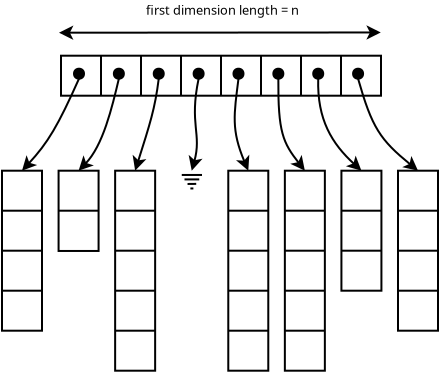 <?xml version="1.0" encoding="UTF-8"?>
<dia:diagram xmlns:dia="http://www.lysator.liu.se/~alla/dia/">
  <dia:layer name="Background" visible="true">
    <dia:group>
      <dia:object type="Standard - Box" version="0" id="O0">
        <dia:attribute name="obj_pos">
          <dia:point val="4.3,2.45"/>
        </dia:attribute>
        <dia:attribute name="obj_bb">
          <dia:rectangle val="4.25,2.4;20.35,4.5"/>
        </dia:attribute>
        <dia:attribute name="elem_corner">
          <dia:point val="4.3,2.45"/>
        </dia:attribute>
        <dia:attribute name="elem_width">
          <dia:real val="16"/>
        </dia:attribute>
        <dia:attribute name="elem_height">
          <dia:real val="2"/>
        </dia:attribute>
        <dia:attribute name="show_background">
          <dia:boolean val="true"/>
        </dia:attribute>
      </dia:object>
      <dia:object type="Standard - Line" version="0" id="O1">
        <dia:attribute name="obj_pos">
          <dia:point val="18.3,2.45"/>
        </dia:attribute>
        <dia:attribute name="obj_bb">
          <dia:rectangle val="18.25,2.4;18.35,4.5"/>
        </dia:attribute>
        <dia:attribute name="conn_endpoints">
          <dia:point val="18.3,2.45"/>
          <dia:point val="18.3,4.45"/>
        </dia:attribute>
        <dia:attribute name="numcp">
          <dia:int val="1"/>
        </dia:attribute>
      </dia:object>
      <dia:object type="Standard - Line" version="0" id="O2">
        <dia:attribute name="obj_pos">
          <dia:point val="6.3,2.45"/>
        </dia:attribute>
        <dia:attribute name="obj_bb">
          <dia:rectangle val="6.25,2.4;6.35,4.5"/>
        </dia:attribute>
        <dia:attribute name="conn_endpoints">
          <dia:point val="6.3,2.45"/>
          <dia:point val="6.3,4.45"/>
        </dia:attribute>
        <dia:attribute name="numcp">
          <dia:int val="1"/>
        </dia:attribute>
      </dia:object>
      <dia:object type="Standard - Line" version="0" id="O3">
        <dia:attribute name="obj_pos">
          <dia:point val="8.3,2.45"/>
        </dia:attribute>
        <dia:attribute name="obj_bb">
          <dia:rectangle val="8.25,2.4;8.35,4.5"/>
        </dia:attribute>
        <dia:attribute name="conn_endpoints">
          <dia:point val="8.3,2.45"/>
          <dia:point val="8.3,4.45"/>
        </dia:attribute>
        <dia:attribute name="numcp">
          <dia:int val="1"/>
        </dia:attribute>
      </dia:object>
      <dia:object type="Standard - Line" version="0" id="O4">
        <dia:attribute name="obj_pos">
          <dia:point val="10.3,2.45"/>
        </dia:attribute>
        <dia:attribute name="obj_bb">
          <dia:rectangle val="10.25,2.4;10.35,4.5"/>
        </dia:attribute>
        <dia:attribute name="conn_endpoints">
          <dia:point val="10.3,2.45"/>
          <dia:point val="10.3,4.45"/>
        </dia:attribute>
        <dia:attribute name="numcp">
          <dia:int val="1"/>
        </dia:attribute>
      </dia:object>
      <dia:object type="Standard - Line" version="0" id="O5">
        <dia:attribute name="obj_pos">
          <dia:point val="12.3,2.45"/>
        </dia:attribute>
        <dia:attribute name="obj_bb">
          <dia:rectangle val="12.25,2.4;12.35,4.5"/>
        </dia:attribute>
        <dia:attribute name="conn_endpoints">
          <dia:point val="12.3,2.45"/>
          <dia:point val="12.3,4.45"/>
        </dia:attribute>
        <dia:attribute name="numcp">
          <dia:int val="1"/>
        </dia:attribute>
      </dia:object>
      <dia:object type="Standard - Line" version="0" id="O6">
        <dia:attribute name="obj_pos">
          <dia:point val="14.3,2.45"/>
        </dia:attribute>
        <dia:attribute name="obj_bb">
          <dia:rectangle val="14.25,2.4;14.35,4.5"/>
        </dia:attribute>
        <dia:attribute name="conn_endpoints">
          <dia:point val="14.3,2.45"/>
          <dia:point val="14.3,4.45"/>
        </dia:attribute>
        <dia:attribute name="numcp">
          <dia:int val="1"/>
        </dia:attribute>
      </dia:object>
      <dia:object type="Standard - Line" version="0" id="O7">
        <dia:attribute name="obj_pos">
          <dia:point val="16.3,2.45"/>
        </dia:attribute>
        <dia:attribute name="obj_bb">
          <dia:rectangle val="16.25,2.4;16.35,4.5"/>
        </dia:attribute>
        <dia:attribute name="conn_endpoints">
          <dia:point val="16.3,2.45"/>
          <dia:point val="16.3,4.45"/>
        </dia:attribute>
        <dia:attribute name="numcp">
          <dia:int val="1"/>
        </dia:attribute>
      </dia:object>
    </dia:group>
    <dia:object type="Standard - Box" version="0" id="O8">
      <dia:attribute name="obj_pos">
        <dia:point val="1.35,8.2"/>
      </dia:attribute>
      <dia:attribute name="obj_bb">
        <dia:rectangle val="1.3,8.15;3.4,16.25"/>
      </dia:attribute>
      <dia:attribute name="elem_corner">
        <dia:point val="1.35,8.2"/>
      </dia:attribute>
      <dia:attribute name="elem_width">
        <dia:real val="2"/>
      </dia:attribute>
      <dia:attribute name="elem_height">
        <dia:real val="8.0"/>
      </dia:attribute>
      <dia:attribute name="show_background">
        <dia:boolean val="true"/>
      </dia:attribute>
    </dia:object>
    <dia:object type="Standard - Line" version="0" id="O9">
      <dia:attribute name="obj_pos">
        <dia:point val="1.35,10.2"/>
      </dia:attribute>
      <dia:attribute name="obj_bb">
        <dia:rectangle val="1.3,10.15;3.4,10.25"/>
      </dia:attribute>
      <dia:attribute name="conn_endpoints">
        <dia:point val="1.35,10.2"/>
        <dia:point val="3.35,10.2"/>
      </dia:attribute>
      <dia:attribute name="numcp">
        <dia:int val="1"/>
      </dia:attribute>
    </dia:object>
    <dia:object type="Standard - Line" version="0" id="O10">
      <dia:attribute name="obj_pos">
        <dia:point val="1.35,12.2"/>
      </dia:attribute>
      <dia:attribute name="obj_bb">
        <dia:rectangle val="1.3,12.15;3.4,12.25"/>
      </dia:attribute>
      <dia:attribute name="conn_endpoints">
        <dia:point val="1.35,12.2"/>
        <dia:point val="3.35,12.2"/>
      </dia:attribute>
      <dia:attribute name="numcp">
        <dia:int val="1"/>
      </dia:attribute>
    </dia:object>
    <dia:object type="Standard - Line" version="0" id="O11">
      <dia:attribute name="obj_pos">
        <dia:point val="1.35,14.2"/>
      </dia:attribute>
      <dia:attribute name="obj_bb">
        <dia:rectangle val="1.3,14.15;3.4,14.25"/>
      </dia:attribute>
      <dia:attribute name="conn_endpoints">
        <dia:point val="1.35,14.2"/>
        <dia:point val="3.35,14.2"/>
      </dia:attribute>
      <dia:attribute name="numcp">
        <dia:int val="1"/>
      </dia:attribute>
    </dia:object>
    <dia:object type="Standard - Box" version="0" id="O12">
      <dia:attribute name="obj_pos">
        <dia:point val="4.179,8.2"/>
      </dia:attribute>
      <dia:attribute name="obj_bb">
        <dia:rectangle val="4.129,8.15;6.229,12.262"/>
      </dia:attribute>
      <dia:attribute name="elem_corner">
        <dia:point val="4.179,8.2"/>
      </dia:attribute>
      <dia:attribute name="elem_width">
        <dia:real val="2"/>
      </dia:attribute>
      <dia:attribute name="elem_height">
        <dia:real val="4.013"/>
      </dia:attribute>
      <dia:attribute name="show_background">
        <dia:boolean val="true"/>
      </dia:attribute>
    </dia:object>
    <dia:object type="Standard - Line" version="0" id="O13">
      <dia:attribute name="obj_pos">
        <dia:point val="4.179,10.2"/>
      </dia:attribute>
      <dia:attribute name="obj_bb">
        <dia:rectangle val="4.129,10.15;6.229,10.25"/>
      </dia:attribute>
      <dia:attribute name="conn_endpoints">
        <dia:point val="4.179,10.2"/>
        <dia:point val="6.179,10.2"/>
      </dia:attribute>
      <dia:attribute name="numcp">
        <dia:int val="1"/>
      </dia:attribute>
    </dia:object>
    <dia:group>
      <dia:object type="Standard - Box" version="0" id="O14">
        <dia:attribute name="obj_pos">
          <dia:point val="7.007,8.2"/>
        </dia:attribute>
        <dia:attribute name="obj_bb">
          <dia:rectangle val="6.957,8.15;9.057,18.25"/>
        </dia:attribute>
        <dia:attribute name="elem_corner">
          <dia:point val="7.007,8.2"/>
        </dia:attribute>
        <dia:attribute name="elem_width">
          <dia:real val="2"/>
        </dia:attribute>
        <dia:attribute name="elem_height">
          <dia:real val="10"/>
        </dia:attribute>
        <dia:attribute name="show_background">
          <dia:boolean val="true"/>
        </dia:attribute>
      </dia:object>
      <dia:object type="Standard - Line" version="0" id="O15">
        <dia:attribute name="obj_pos">
          <dia:point val="7.007,10.2"/>
        </dia:attribute>
        <dia:attribute name="obj_bb">
          <dia:rectangle val="6.957,10.15;9.057,10.25"/>
        </dia:attribute>
        <dia:attribute name="conn_endpoints">
          <dia:point val="7.007,10.2"/>
          <dia:point val="9.007,10.2"/>
        </dia:attribute>
        <dia:attribute name="numcp">
          <dia:int val="1"/>
        </dia:attribute>
      </dia:object>
      <dia:object type="Standard - Line" version="0" id="O16">
        <dia:attribute name="obj_pos">
          <dia:point val="7.007,12.2"/>
        </dia:attribute>
        <dia:attribute name="obj_bb">
          <dia:rectangle val="6.957,12.15;9.057,12.25"/>
        </dia:attribute>
        <dia:attribute name="conn_endpoints">
          <dia:point val="7.007,12.2"/>
          <dia:point val="9.007,12.2"/>
        </dia:attribute>
        <dia:attribute name="numcp">
          <dia:int val="1"/>
        </dia:attribute>
      </dia:object>
      <dia:object type="Standard - Line" version="0" id="O17">
        <dia:attribute name="obj_pos">
          <dia:point val="7.007,14.2"/>
        </dia:attribute>
        <dia:attribute name="obj_bb">
          <dia:rectangle val="6.957,14.15;9.057,14.25"/>
        </dia:attribute>
        <dia:attribute name="conn_endpoints">
          <dia:point val="7.007,14.2"/>
          <dia:point val="9.007,14.2"/>
        </dia:attribute>
        <dia:attribute name="numcp">
          <dia:int val="1"/>
        </dia:attribute>
      </dia:object>
      <dia:object type="Standard - Line" version="0" id="O18">
        <dia:attribute name="obj_pos">
          <dia:point val="7.007,16.2"/>
        </dia:attribute>
        <dia:attribute name="obj_bb">
          <dia:rectangle val="6.957,16.15;9.057,16.25"/>
        </dia:attribute>
        <dia:attribute name="conn_endpoints">
          <dia:point val="7.007,16.2"/>
          <dia:point val="9.007,16.2"/>
        </dia:attribute>
        <dia:attribute name="numcp">
          <dia:int val="1"/>
        </dia:attribute>
      </dia:object>
    </dia:group>
    <dia:group>
      <dia:object type="Standard - Box" version="0" id="O19">
        <dia:attribute name="obj_pos">
          <dia:point val="12.664,8.2"/>
        </dia:attribute>
        <dia:attribute name="obj_bb">
          <dia:rectangle val="12.614,8.15;14.714,18.25"/>
        </dia:attribute>
        <dia:attribute name="elem_corner">
          <dia:point val="12.664,8.2"/>
        </dia:attribute>
        <dia:attribute name="elem_width">
          <dia:real val="2"/>
        </dia:attribute>
        <dia:attribute name="elem_height">
          <dia:real val="10"/>
        </dia:attribute>
        <dia:attribute name="show_background">
          <dia:boolean val="true"/>
        </dia:attribute>
      </dia:object>
      <dia:object type="Standard - Line" version="0" id="O20">
        <dia:attribute name="obj_pos">
          <dia:point val="12.664,10.2"/>
        </dia:attribute>
        <dia:attribute name="obj_bb">
          <dia:rectangle val="12.614,10.15;14.714,10.25"/>
        </dia:attribute>
        <dia:attribute name="conn_endpoints">
          <dia:point val="12.664,10.2"/>
          <dia:point val="14.664,10.2"/>
        </dia:attribute>
        <dia:attribute name="numcp">
          <dia:int val="1"/>
        </dia:attribute>
      </dia:object>
      <dia:object type="Standard - Line" version="0" id="O21">
        <dia:attribute name="obj_pos">
          <dia:point val="12.664,12.2"/>
        </dia:attribute>
        <dia:attribute name="obj_bb">
          <dia:rectangle val="12.614,12.15;14.714,12.25"/>
        </dia:attribute>
        <dia:attribute name="conn_endpoints">
          <dia:point val="12.664,12.2"/>
          <dia:point val="14.664,12.2"/>
        </dia:attribute>
        <dia:attribute name="numcp">
          <dia:int val="1"/>
        </dia:attribute>
      </dia:object>
      <dia:object type="Standard - Line" version="0" id="O22">
        <dia:attribute name="obj_pos">
          <dia:point val="12.664,14.2"/>
        </dia:attribute>
        <dia:attribute name="obj_bb">
          <dia:rectangle val="12.614,14.15;14.714,14.25"/>
        </dia:attribute>
        <dia:attribute name="conn_endpoints">
          <dia:point val="12.664,14.2"/>
          <dia:point val="14.664,14.2"/>
        </dia:attribute>
        <dia:attribute name="numcp">
          <dia:int val="1"/>
        </dia:attribute>
      </dia:object>
      <dia:object type="Standard - Line" version="0" id="O23">
        <dia:attribute name="obj_pos">
          <dia:point val="12.664,16.2"/>
        </dia:attribute>
        <dia:attribute name="obj_bb">
          <dia:rectangle val="12.614,16.15;14.714,16.25"/>
        </dia:attribute>
        <dia:attribute name="conn_endpoints">
          <dia:point val="12.664,16.2"/>
          <dia:point val="14.664,16.2"/>
        </dia:attribute>
        <dia:attribute name="numcp">
          <dia:int val="1"/>
        </dia:attribute>
      </dia:object>
    </dia:group>
    <dia:group>
      <dia:object type="Standard - Box" version="0" id="O24">
        <dia:attribute name="obj_pos">
          <dia:point val="15.493,8.2"/>
        </dia:attribute>
        <dia:attribute name="obj_bb">
          <dia:rectangle val="15.443,8.15;17.543,18.25"/>
        </dia:attribute>
        <dia:attribute name="elem_corner">
          <dia:point val="15.493,8.2"/>
        </dia:attribute>
        <dia:attribute name="elem_width">
          <dia:real val="2"/>
        </dia:attribute>
        <dia:attribute name="elem_height">
          <dia:real val="10"/>
        </dia:attribute>
        <dia:attribute name="show_background">
          <dia:boolean val="true"/>
        </dia:attribute>
      </dia:object>
      <dia:object type="Standard - Line" version="0" id="O25">
        <dia:attribute name="obj_pos">
          <dia:point val="15.493,10.2"/>
        </dia:attribute>
        <dia:attribute name="obj_bb">
          <dia:rectangle val="15.443,10.15;17.543,10.25"/>
        </dia:attribute>
        <dia:attribute name="conn_endpoints">
          <dia:point val="15.493,10.2"/>
          <dia:point val="17.493,10.2"/>
        </dia:attribute>
        <dia:attribute name="numcp">
          <dia:int val="1"/>
        </dia:attribute>
      </dia:object>
      <dia:object type="Standard - Line" version="0" id="O26">
        <dia:attribute name="obj_pos">
          <dia:point val="15.493,12.2"/>
        </dia:attribute>
        <dia:attribute name="obj_bb">
          <dia:rectangle val="15.443,12.15;17.543,12.25"/>
        </dia:attribute>
        <dia:attribute name="conn_endpoints">
          <dia:point val="15.493,12.2"/>
          <dia:point val="17.493,12.2"/>
        </dia:attribute>
        <dia:attribute name="numcp">
          <dia:int val="1"/>
        </dia:attribute>
      </dia:object>
      <dia:object type="Standard - Line" version="0" id="O27">
        <dia:attribute name="obj_pos">
          <dia:point val="15.493,14.2"/>
        </dia:attribute>
        <dia:attribute name="obj_bb">
          <dia:rectangle val="15.443,14.15;17.543,14.25"/>
        </dia:attribute>
        <dia:attribute name="conn_endpoints">
          <dia:point val="15.493,14.2"/>
          <dia:point val="17.493,14.2"/>
        </dia:attribute>
        <dia:attribute name="numcp">
          <dia:int val="1"/>
        </dia:attribute>
      </dia:object>
      <dia:object type="Standard - Line" version="0" id="O28">
        <dia:attribute name="obj_pos">
          <dia:point val="15.493,16.2"/>
        </dia:attribute>
        <dia:attribute name="obj_bb">
          <dia:rectangle val="15.443,16.15;17.543,16.25"/>
        </dia:attribute>
        <dia:attribute name="conn_endpoints">
          <dia:point val="15.493,16.2"/>
          <dia:point val="17.493,16.2"/>
        </dia:attribute>
        <dia:attribute name="numcp">
          <dia:int val="1"/>
        </dia:attribute>
      </dia:object>
    </dia:group>
    <dia:object type="Standard - Box" version="0" id="O29">
      <dia:attribute name="obj_pos">
        <dia:point val="18.321,8.2"/>
      </dia:attribute>
      <dia:attribute name="obj_bb">
        <dia:rectangle val="18.271,8.15;20.371,14.25"/>
      </dia:attribute>
      <dia:attribute name="elem_corner">
        <dia:point val="18.321,8.2"/>
      </dia:attribute>
      <dia:attribute name="elem_width">
        <dia:real val="2"/>
      </dia:attribute>
      <dia:attribute name="elem_height">
        <dia:real val="6.0"/>
      </dia:attribute>
      <dia:attribute name="show_background">
        <dia:boolean val="true"/>
      </dia:attribute>
    </dia:object>
    <dia:object type="Standard - Line" version="0" id="O30">
      <dia:attribute name="obj_pos">
        <dia:point val="18.321,10.2"/>
      </dia:attribute>
      <dia:attribute name="obj_bb">
        <dia:rectangle val="18.271,10.15;20.371,10.25"/>
      </dia:attribute>
      <dia:attribute name="conn_endpoints">
        <dia:point val="18.321,10.2"/>
        <dia:point val="20.321,10.2"/>
      </dia:attribute>
      <dia:attribute name="numcp">
        <dia:int val="1"/>
      </dia:attribute>
    </dia:object>
    <dia:object type="Standard - Line" version="0" id="O31">
      <dia:attribute name="obj_pos">
        <dia:point val="18.321,12.2"/>
      </dia:attribute>
      <dia:attribute name="obj_bb">
        <dia:rectangle val="18.271,12.15;20.371,12.25"/>
      </dia:attribute>
      <dia:attribute name="conn_endpoints">
        <dia:point val="18.321,12.2"/>
        <dia:point val="20.321,12.2"/>
      </dia:attribute>
      <dia:attribute name="numcp">
        <dia:int val="1"/>
      </dia:attribute>
    </dia:object>
    <dia:object type="Standard - Box" version="0" id="O32">
      <dia:attribute name="obj_pos">
        <dia:point val="21.15,8.2"/>
      </dia:attribute>
      <dia:attribute name="obj_bb">
        <dia:rectangle val="21.1,8.15;23.2,16.25"/>
      </dia:attribute>
      <dia:attribute name="elem_corner">
        <dia:point val="21.15,8.2"/>
      </dia:attribute>
      <dia:attribute name="elem_width">
        <dia:real val="2"/>
      </dia:attribute>
      <dia:attribute name="elem_height">
        <dia:real val="8.0"/>
      </dia:attribute>
      <dia:attribute name="show_background">
        <dia:boolean val="true"/>
      </dia:attribute>
    </dia:object>
    <dia:object type="Standard - Line" version="0" id="O33">
      <dia:attribute name="obj_pos">
        <dia:point val="21.15,10.2"/>
      </dia:attribute>
      <dia:attribute name="obj_bb">
        <dia:rectangle val="21.1,10.15;23.2,10.25"/>
      </dia:attribute>
      <dia:attribute name="conn_endpoints">
        <dia:point val="21.15,10.2"/>
        <dia:point val="23.15,10.2"/>
      </dia:attribute>
      <dia:attribute name="numcp">
        <dia:int val="1"/>
      </dia:attribute>
    </dia:object>
    <dia:object type="Standard - Line" version="0" id="O34">
      <dia:attribute name="obj_pos">
        <dia:point val="21.15,12.2"/>
      </dia:attribute>
      <dia:attribute name="obj_bb">
        <dia:rectangle val="21.1,12.15;23.2,12.25"/>
      </dia:attribute>
      <dia:attribute name="conn_endpoints">
        <dia:point val="21.15,12.2"/>
        <dia:point val="23.15,12.2"/>
      </dia:attribute>
      <dia:attribute name="numcp">
        <dia:int val="1"/>
      </dia:attribute>
    </dia:object>
    <dia:object type="Standard - Line" version="0" id="O35">
      <dia:attribute name="obj_pos">
        <dia:point val="21.15,14.2"/>
      </dia:attribute>
      <dia:attribute name="obj_bb">
        <dia:rectangle val="21.1,14.15;23.2,14.25"/>
      </dia:attribute>
      <dia:attribute name="conn_endpoints">
        <dia:point val="21.15,14.2"/>
        <dia:point val="23.15,14.2"/>
      </dia:attribute>
      <dia:attribute name="numcp">
        <dia:int val="1"/>
      </dia:attribute>
    </dia:object>
    <dia:object type="Geometric - Perfect Circle" version="0" id="O36">
      <dia:attribute name="obj_pos">
        <dia:point val="4.95,3.1"/>
      </dia:attribute>
      <dia:attribute name="obj_bb">
        <dia:rectangle val="4.9,3.05;5.5,3.65"/>
      </dia:attribute>
      <dia:attribute name="elem_corner">
        <dia:point val="4.95,3.1"/>
      </dia:attribute>
      <dia:attribute name="elem_width">
        <dia:real val="0.5"/>
      </dia:attribute>
      <dia:attribute name="elem_height">
        <dia:real val="0.5"/>
      </dia:attribute>
      <dia:attribute name="line_width">
        <dia:real val="0.1"/>
      </dia:attribute>
      <dia:attribute name="line_colour">
        <dia:color val="#000000"/>
      </dia:attribute>
      <dia:attribute name="fill_colour">
        <dia:color val="#000000"/>
      </dia:attribute>
      <dia:attribute name="show_background">
        <dia:boolean val="true"/>
      </dia:attribute>
      <dia:attribute name="line_style">
        <dia:enum val="0"/>
        <dia:real val="1"/>
      </dia:attribute>
      <dia:attribute name="flip_horizontal">
        <dia:boolean val="false"/>
      </dia:attribute>
      <dia:attribute name="flip_vertical">
        <dia:boolean val="false"/>
      </dia:attribute>
    </dia:object>
    <dia:object type="Geometric - Perfect Circle" version="0" id="O37">
      <dia:attribute name="obj_pos">
        <dia:point val="6.943,3.1"/>
      </dia:attribute>
      <dia:attribute name="obj_bb">
        <dia:rectangle val="6.893,3.05;7.493,3.65"/>
      </dia:attribute>
      <dia:attribute name="elem_corner">
        <dia:point val="6.943,3.1"/>
      </dia:attribute>
      <dia:attribute name="elem_width">
        <dia:real val="0.5"/>
      </dia:attribute>
      <dia:attribute name="elem_height">
        <dia:real val="0.5"/>
      </dia:attribute>
      <dia:attribute name="line_width">
        <dia:real val="0.1"/>
      </dia:attribute>
      <dia:attribute name="line_colour">
        <dia:color val="#000000"/>
      </dia:attribute>
      <dia:attribute name="fill_colour">
        <dia:color val="#000000"/>
      </dia:attribute>
      <dia:attribute name="show_background">
        <dia:boolean val="true"/>
      </dia:attribute>
      <dia:attribute name="line_style">
        <dia:enum val="0"/>
        <dia:real val="1"/>
      </dia:attribute>
      <dia:attribute name="flip_horizontal">
        <dia:boolean val="false"/>
      </dia:attribute>
      <dia:attribute name="flip_vertical">
        <dia:boolean val="false"/>
      </dia:attribute>
    </dia:object>
    <dia:object type="Geometric - Perfect Circle" version="0" id="O38">
      <dia:attribute name="obj_pos">
        <dia:point val="18.904,3.1"/>
      </dia:attribute>
      <dia:attribute name="obj_bb">
        <dia:rectangle val="18.854,3.05;19.454,3.65"/>
      </dia:attribute>
      <dia:attribute name="elem_corner">
        <dia:point val="18.904,3.1"/>
      </dia:attribute>
      <dia:attribute name="elem_width">
        <dia:real val="0.5"/>
      </dia:attribute>
      <dia:attribute name="elem_height">
        <dia:real val="0.5"/>
      </dia:attribute>
      <dia:attribute name="line_width">
        <dia:real val="0.1"/>
      </dia:attribute>
      <dia:attribute name="line_colour">
        <dia:color val="#000000"/>
      </dia:attribute>
      <dia:attribute name="fill_colour">
        <dia:color val="#000000"/>
      </dia:attribute>
      <dia:attribute name="show_background">
        <dia:boolean val="true"/>
      </dia:attribute>
      <dia:attribute name="line_style">
        <dia:enum val="0"/>
        <dia:real val="1"/>
      </dia:attribute>
      <dia:attribute name="flip_horizontal">
        <dia:boolean val="false"/>
      </dia:attribute>
      <dia:attribute name="flip_vertical">
        <dia:boolean val="false"/>
      </dia:attribute>
    </dia:object>
    <dia:object type="Geometric - Perfect Circle" version="0" id="O39">
      <dia:attribute name="obj_pos">
        <dia:point val="8.937,3.1"/>
      </dia:attribute>
      <dia:attribute name="obj_bb">
        <dia:rectangle val="8.887,3.05;9.487,3.65"/>
      </dia:attribute>
      <dia:attribute name="elem_corner">
        <dia:point val="8.937,3.1"/>
      </dia:attribute>
      <dia:attribute name="elem_width">
        <dia:real val="0.5"/>
      </dia:attribute>
      <dia:attribute name="elem_height">
        <dia:real val="0.5"/>
      </dia:attribute>
      <dia:attribute name="line_width">
        <dia:real val="0.1"/>
      </dia:attribute>
      <dia:attribute name="line_colour">
        <dia:color val="#000000"/>
      </dia:attribute>
      <dia:attribute name="fill_colour">
        <dia:color val="#000000"/>
      </dia:attribute>
      <dia:attribute name="show_background">
        <dia:boolean val="true"/>
      </dia:attribute>
      <dia:attribute name="line_style">
        <dia:enum val="0"/>
        <dia:real val="1"/>
      </dia:attribute>
      <dia:attribute name="flip_horizontal">
        <dia:boolean val="false"/>
      </dia:attribute>
      <dia:attribute name="flip_vertical">
        <dia:boolean val="false"/>
      </dia:attribute>
    </dia:object>
    <dia:object type="Geometric - Perfect Circle" version="0" id="O40">
      <dia:attribute name="obj_pos">
        <dia:point val="10.931,3.1"/>
      </dia:attribute>
      <dia:attribute name="obj_bb">
        <dia:rectangle val="10.88,3.05;11.48,3.65"/>
      </dia:attribute>
      <dia:attribute name="elem_corner">
        <dia:point val="10.931,3.1"/>
      </dia:attribute>
      <dia:attribute name="elem_width">
        <dia:real val="0.5"/>
      </dia:attribute>
      <dia:attribute name="elem_height">
        <dia:real val="0.5"/>
      </dia:attribute>
      <dia:attribute name="line_width">
        <dia:real val="0.1"/>
      </dia:attribute>
      <dia:attribute name="line_colour">
        <dia:color val="#000000"/>
      </dia:attribute>
      <dia:attribute name="fill_colour">
        <dia:color val="#000000"/>
      </dia:attribute>
      <dia:attribute name="show_background">
        <dia:boolean val="true"/>
      </dia:attribute>
      <dia:attribute name="line_style">
        <dia:enum val="0"/>
        <dia:real val="1"/>
      </dia:attribute>
      <dia:attribute name="flip_horizontal">
        <dia:boolean val="false"/>
      </dia:attribute>
      <dia:attribute name="flip_vertical">
        <dia:boolean val="false"/>
      </dia:attribute>
    </dia:object>
    <dia:object type="Geometric - Perfect Circle" version="0" id="O41">
      <dia:attribute name="obj_pos">
        <dia:point val="12.924,3.1"/>
      </dia:attribute>
      <dia:attribute name="obj_bb">
        <dia:rectangle val="12.874,3.05;13.474,3.65"/>
      </dia:attribute>
      <dia:attribute name="elem_corner">
        <dia:point val="12.924,3.1"/>
      </dia:attribute>
      <dia:attribute name="elem_width">
        <dia:real val="0.5"/>
      </dia:attribute>
      <dia:attribute name="elem_height">
        <dia:real val="0.5"/>
      </dia:attribute>
      <dia:attribute name="line_width">
        <dia:real val="0.1"/>
      </dia:attribute>
      <dia:attribute name="line_colour">
        <dia:color val="#000000"/>
      </dia:attribute>
      <dia:attribute name="fill_colour">
        <dia:color val="#000000"/>
      </dia:attribute>
      <dia:attribute name="show_background">
        <dia:boolean val="true"/>
      </dia:attribute>
      <dia:attribute name="line_style">
        <dia:enum val="0"/>
        <dia:real val="1"/>
      </dia:attribute>
      <dia:attribute name="flip_horizontal">
        <dia:boolean val="false"/>
      </dia:attribute>
      <dia:attribute name="flip_vertical">
        <dia:boolean val="false"/>
      </dia:attribute>
    </dia:object>
    <dia:object type="Geometric - Perfect Circle" version="0" id="O42">
      <dia:attribute name="obj_pos">
        <dia:point val="14.917,3.1"/>
      </dia:attribute>
      <dia:attribute name="obj_bb">
        <dia:rectangle val="14.867,3.05;15.467,3.65"/>
      </dia:attribute>
      <dia:attribute name="elem_corner">
        <dia:point val="14.917,3.1"/>
      </dia:attribute>
      <dia:attribute name="elem_width">
        <dia:real val="0.5"/>
      </dia:attribute>
      <dia:attribute name="elem_height">
        <dia:real val="0.5"/>
      </dia:attribute>
      <dia:attribute name="line_width">
        <dia:real val="0.1"/>
      </dia:attribute>
      <dia:attribute name="line_colour">
        <dia:color val="#000000"/>
      </dia:attribute>
      <dia:attribute name="fill_colour">
        <dia:color val="#000000"/>
      </dia:attribute>
      <dia:attribute name="show_background">
        <dia:boolean val="true"/>
      </dia:attribute>
      <dia:attribute name="line_style">
        <dia:enum val="0"/>
        <dia:real val="1"/>
      </dia:attribute>
      <dia:attribute name="flip_horizontal">
        <dia:boolean val="false"/>
      </dia:attribute>
      <dia:attribute name="flip_vertical">
        <dia:boolean val="false"/>
      </dia:attribute>
    </dia:object>
    <dia:object type="Geometric - Perfect Circle" version="0" id="O43">
      <dia:attribute name="obj_pos">
        <dia:point val="16.911,3.1"/>
      </dia:attribute>
      <dia:attribute name="obj_bb">
        <dia:rectangle val="16.861,3.05;17.461,3.65"/>
      </dia:attribute>
      <dia:attribute name="elem_corner">
        <dia:point val="16.911,3.1"/>
      </dia:attribute>
      <dia:attribute name="elem_width">
        <dia:real val="0.5"/>
      </dia:attribute>
      <dia:attribute name="elem_height">
        <dia:real val="0.5"/>
      </dia:attribute>
      <dia:attribute name="line_width">
        <dia:real val="0.1"/>
      </dia:attribute>
      <dia:attribute name="line_colour">
        <dia:color val="#000000"/>
      </dia:attribute>
      <dia:attribute name="fill_colour">
        <dia:color val="#000000"/>
      </dia:attribute>
      <dia:attribute name="show_background">
        <dia:boolean val="true"/>
      </dia:attribute>
      <dia:attribute name="line_style">
        <dia:enum val="0"/>
        <dia:real val="1"/>
      </dia:attribute>
      <dia:attribute name="flip_horizontal">
        <dia:boolean val="false"/>
      </dia:attribute>
      <dia:attribute name="flip_vertical">
        <dia:boolean val="false"/>
      </dia:attribute>
    </dia:object>
    <dia:object type="Standard - BezierLine" version="0" id="O44">
      <dia:attribute name="obj_pos">
        <dia:point val="5.2,3.6"/>
      </dia:attribute>
      <dia:attribute name="obj_bb">
        <dia:rectangle val="1.95,3.534;5.266,8.577"/>
      </dia:attribute>
      <dia:attribute name="bez_points">
        <dia:point val="5.2,3.6"/>
        <dia:point val="4.15,5.95"/>
        <dia:point val="3.65,6.8"/>
        <dia:point val="2.35,8.2"/>
      </dia:attribute>
      <dia:attribute name="corner_types">
        <dia:enum val="0"/>
        <dia:enum val="0"/>
      </dia:attribute>
      <dia:attribute name="end_arrow">
        <dia:enum val="22"/>
      </dia:attribute>
      <dia:attribute name="end_arrow_length">
        <dia:real val="0.5"/>
      </dia:attribute>
      <dia:attribute name="end_arrow_width">
        <dia:real val="0.5"/>
      </dia:attribute>
      <dia:connections>
        <dia:connection handle="0" to="O36" connection="0"/>
        <dia:connection handle="3" to="O8" connection="1"/>
      </dia:connections>
    </dia:object>
    <dia:object type="Standard - BezierLine" version="0" id="O45">
      <dia:attribute name="obj_pos">
        <dia:point val="7.193,3.6"/>
      </dia:attribute>
      <dia:attribute name="obj_bb">
        <dia:rectangle val="4.786,3.54;7.254,8.585"/>
      </dia:attribute>
      <dia:attribute name="bez_points">
        <dia:point val="7.193,3.6"/>
        <dia:point val="6.85,5.05"/>
        <dia:point val="6.4,6.95"/>
        <dia:point val="5.179,8.2"/>
      </dia:attribute>
      <dia:attribute name="corner_types">
        <dia:enum val="0"/>
        <dia:enum val="0"/>
      </dia:attribute>
      <dia:attribute name="end_arrow">
        <dia:enum val="22"/>
      </dia:attribute>
      <dia:attribute name="end_arrow_length">
        <dia:real val="0.5"/>
      </dia:attribute>
      <dia:attribute name="end_arrow_width">
        <dia:real val="0.5"/>
      </dia:attribute>
      <dia:connections>
        <dia:connection handle="0" to="O37" connection="0"/>
        <dia:connection handle="3" to="O12" connection="1"/>
      </dia:connections>
    </dia:object>
    <dia:object type="Standard - BezierLine" version="0" id="O46">
      <dia:attribute name="obj_pos">
        <dia:point val="9.187,3.6"/>
      </dia:attribute>
      <dia:attribute name="obj_bb">
        <dia:rectangle val="7.515,3.544;9.243,8.398"/>
      </dia:attribute>
      <dia:attribute name="bez_points">
        <dia:point val="9.187,3.6"/>
        <dia:point val="9,5.1"/>
        <dia:point val="8.75,5.85"/>
        <dia:point val="8.007,8.2"/>
      </dia:attribute>
      <dia:attribute name="corner_types">
        <dia:enum val="0"/>
        <dia:enum val="0"/>
      </dia:attribute>
      <dia:attribute name="end_arrow">
        <dia:enum val="22"/>
      </dia:attribute>
      <dia:attribute name="end_arrow_length">
        <dia:real val="0.5"/>
      </dia:attribute>
      <dia:attribute name="end_arrow_width">
        <dia:real val="0.5"/>
      </dia:attribute>
      <dia:connections>
        <dia:connection handle="0" to="O39" connection="0"/>
        <dia:connection handle="3" to="O14" connection="1"/>
      </dia:connections>
    </dia:object>
    <dia:object type="Standard - BezierLine" version="0" id="O47">
      <dia:attribute name="obj_pos">
        <dia:point val="11.181,3.6"/>
      </dia:attribute>
      <dia:attribute name="obj_bb">
        <dia:rectangle val="10.341,3.541;11.331,8.382"/>
      </dia:attribute>
      <dia:attribute name="bez_points">
        <dia:point val="11.181,3.6"/>
        <dia:point val="10.7,5.9"/>
        <dia:point val="11.35,6.35"/>
        <dia:point val="10.836,8.2"/>
      </dia:attribute>
      <dia:attribute name="corner_types">
        <dia:enum val="0"/>
        <dia:enum val="0"/>
      </dia:attribute>
      <dia:attribute name="end_arrow">
        <dia:enum val="22"/>
      </dia:attribute>
      <dia:attribute name="end_arrow_length">
        <dia:real val="0.5"/>
      </dia:attribute>
      <dia:attribute name="end_arrow_width">
        <dia:real val="0.5"/>
      </dia:attribute>
      <dia:connections>
        <dia:connection handle="0" to="O40" connection="0"/>
      </dia:connections>
    </dia:object>
    <dia:object type="Standard - BezierLine" version="0" id="O48">
      <dia:attribute name="obj_pos">
        <dia:point val="13.174,3.6"/>
      </dia:attribute>
      <dia:attribute name="obj_bb">
        <dia:rectangle val="12.951,3.544;14.145,8.44"/>
      </dia:attribute>
      <dia:attribute name="bez_points">
        <dia:point val="13.174,3.6"/>
        <dia:point val="12.95,5.4"/>
        <dia:point val="12.8,6.15"/>
        <dia:point val="13.664,8.2"/>
      </dia:attribute>
      <dia:attribute name="corner_types">
        <dia:enum val="0"/>
        <dia:enum val="0"/>
      </dia:attribute>
      <dia:attribute name="end_arrow">
        <dia:enum val="22"/>
      </dia:attribute>
      <dia:attribute name="end_arrow_length">
        <dia:real val="0.5"/>
      </dia:attribute>
      <dia:attribute name="end_arrow_width">
        <dia:real val="0.5"/>
      </dia:attribute>
      <dia:connections>
        <dia:connection handle="0" to="O41" connection="0"/>
        <dia:connection handle="3" to="O19" connection="1"/>
      </dia:connections>
    </dia:object>
    <dia:object type="Standard - BezierLine" version="0" id="O49">
      <dia:attribute name="obj_pos">
        <dia:point val="15.167,3.6"/>
      </dia:attribute>
      <dia:attribute name="obj_bb">
        <dia:rectangle val="15.117,3.55;16.918,8.547"/>
      </dia:attribute>
      <dia:attribute name="bez_points">
        <dia:point val="15.167,3.6"/>
        <dia:point val="15.15,6.3"/>
        <dia:point val="15.4,6.8"/>
        <dia:point val="16.493,8.2"/>
      </dia:attribute>
      <dia:attribute name="corner_types">
        <dia:enum val="0"/>
        <dia:enum val="0"/>
      </dia:attribute>
      <dia:attribute name="end_arrow">
        <dia:enum val="22"/>
      </dia:attribute>
      <dia:attribute name="end_arrow_length">
        <dia:real val="0.5"/>
      </dia:attribute>
      <dia:attribute name="end_arrow_width">
        <dia:real val="0.5"/>
      </dia:attribute>
      <dia:connections>
        <dia:connection handle="0" to="O42" connection="0"/>
        <dia:connection handle="3" to="O24" connection="1"/>
      </dia:connections>
    </dia:object>
    <dia:object type="Standard - BezierLine" version="0" id="O50">
      <dia:attribute name="obj_pos">
        <dia:point val="17.161,3.6"/>
      </dia:attribute>
      <dia:attribute name="obj_bb">
        <dia:rectangle val="17.108,3.549;19.696,8.602"/>
      </dia:attribute>
      <dia:attribute name="bez_points">
        <dia:point val="17.161,3.6"/>
        <dia:point val="17.1,5.65"/>
        <dia:point val="17.85,6.85"/>
        <dia:point val="19.321,8.2"/>
      </dia:attribute>
      <dia:attribute name="corner_types">
        <dia:enum val="0"/>
        <dia:enum val="0"/>
      </dia:attribute>
      <dia:attribute name="end_arrow">
        <dia:enum val="22"/>
      </dia:attribute>
      <dia:attribute name="end_arrow_length">
        <dia:real val="0.5"/>
      </dia:attribute>
      <dia:attribute name="end_arrow_width">
        <dia:real val="0.5"/>
      </dia:attribute>
      <dia:connections>
        <dia:connection handle="0" to="O43" connection="0"/>
        <dia:connection handle="3" to="O29" connection="1"/>
      </dia:connections>
    </dia:object>
    <dia:object type="Standard - BezierLine" version="0" id="O51">
      <dia:attribute name="obj_pos">
        <dia:point val="19.154,3.6"/>
      </dia:attribute>
      <dia:attribute name="obj_bb">
        <dia:rectangle val="19.093,3.538;22.505,8.619"/>
      </dia:attribute>
      <dia:attribute name="bez_points">
        <dia:point val="19.154,3.6"/>
        <dia:point val="19.85,6.05"/>
        <dia:point val="20.25,6.65"/>
        <dia:point val="22.15,8.2"/>
      </dia:attribute>
      <dia:attribute name="corner_types">
        <dia:enum val="0"/>
        <dia:enum val="0"/>
      </dia:attribute>
      <dia:attribute name="end_arrow">
        <dia:enum val="22"/>
      </dia:attribute>
      <dia:attribute name="end_arrow_length">
        <dia:real val="0.5"/>
      </dia:attribute>
      <dia:attribute name="end_arrow_width">
        <dia:real val="0.5"/>
      </dia:attribute>
      <dia:connections>
        <dia:connection handle="0" to="O38" connection="0"/>
        <dia:connection handle="3" to="O32" connection="1"/>
      </dia:connections>
    </dia:object>
    <dia:object type="Standard - Line" version="0" id="O52">
      <dia:attribute name="obj_pos">
        <dia:point val="4.2,1.3"/>
      </dia:attribute>
      <dia:attribute name="obj_bb">
        <dia:rectangle val="4.15,0.787;20.338,1.8"/>
      </dia:attribute>
      <dia:attribute name="conn_endpoints">
        <dia:point val="4.2,1.3"/>
        <dia:point val="20.288,1.288"/>
      </dia:attribute>
      <dia:attribute name="numcp">
        <dia:int val="1"/>
      </dia:attribute>
      <dia:attribute name="start_arrow">
        <dia:enum val="22"/>
      </dia:attribute>
      <dia:attribute name="start_arrow_length">
        <dia:real val="0.5"/>
      </dia:attribute>
      <dia:attribute name="start_arrow_width">
        <dia:real val="0.5"/>
      </dia:attribute>
      <dia:attribute name="end_arrow">
        <dia:enum val="22"/>
      </dia:attribute>
      <dia:attribute name="end_arrow_length">
        <dia:real val="0.5"/>
      </dia:attribute>
      <dia:attribute name="end_arrow_width">
        <dia:real val="0.5"/>
      </dia:attribute>
    </dia:object>
    <dia:object type="Standard - Text" version="0" id="O53">
      <dia:attribute name="obj_pos">
        <dia:point val="8.55,0.4"/>
      </dia:attribute>
      <dia:attribute name="obj_bb">
        <dia:rectangle val="8.55,-0.2;16.65,0.75"/>
      </dia:attribute>
      <dia:attribute name="text">
        <dia:composite type="text">
          <dia:attribute name="string">
            <dia:string>#first dimension length = n#</dia:string>
          </dia:attribute>
          <dia:attribute name="font">
            <dia:font family="sans" style="0" name="Helvetica"/>
          </dia:attribute>
          <dia:attribute name="height">
            <dia:real val="0.8"/>
          </dia:attribute>
          <dia:attribute name="pos">
            <dia:point val="8.55,0.4"/>
          </dia:attribute>
          <dia:attribute name="color">
            <dia:color val="#000000"/>
          </dia:attribute>
          <dia:attribute name="alignment">
            <dia:enum val="0"/>
          </dia:attribute>
        </dia:composite>
      </dia:attribute>
    </dia:object>
    <dia:group>
      <dia:object type="Standard - Line" version="0" id="O54">
        <dia:attribute name="obj_pos">
          <dia:point val="10.338,8.413"/>
        </dia:attribute>
        <dia:attribute name="obj_bb">
          <dia:rectangle val="10.288,8.363;11.4,8.463"/>
        </dia:attribute>
        <dia:attribute name="conn_endpoints">
          <dia:point val="10.338,8.413"/>
          <dia:point val="11.35,8.413"/>
        </dia:attribute>
        <dia:attribute name="numcp">
          <dia:int val="1"/>
        </dia:attribute>
      </dia:object>
      <dia:object type="Standard - Line" version="0" id="O55">
        <dia:attribute name="obj_pos">
          <dia:point val="10.475,8.635"/>
        </dia:attribute>
        <dia:attribute name="obj_bb">
          <dia:rectangle val="10.425,8.585;11.263,8.685"/>
        </dia:attribute>
        <dia:attribute name="conn_endpoints">
          <dia:point val="10.475,8.635"/>
          <dia:point val="11.213,8.635"/>
        </dia:attribute>
        <dia:attribute name="numcp">
          <dia:int val="1"/>
        </dia:attribute>
      </dia:object>
      <dia:object type="Standard - Line" version="0" id="O56">
        <dia:attribute name="obj_pos">
          <dia:point val="10.627,8.864"/>
        </dia:attribute>
        <dia:attribute name="obj_bb">
          <dia:rectangle val="10.576,8.808;11.111,8.915"/>
        </dia:attribute>
        <dia:attribute name="conn_endpoints">
          <dia:point val="10.627,8.864"/>
          <dia:point val="11.061,8.859"/>
        </dia:attribute>
        <dia:attribute name="numcp">
          <dia:int val="1"/>
        </dia:attribute>
      </dia:object>
      <dia:object type="Standard - Line" version="0" id="O57">
        <dia:attribute name="obj_pos">
          <dia:point val="10.769,9.088"/>
        </dia:attribute>
        <dia:attribute name="obj_bb">
          <dia:rectangle val="10.719,9.038;10.969,9.138"/>
        </dia:attribute>
        <dia:attribute name="conn_endpoints">
          <dia:point val="10.769,9.088"/>
          <dia:point val="10.919,9.088"/>
        </dia:attribute>
        <dia:attribute name="numcp">
          <dia:int val="1"/>
        </dia:attribute>
      </dia:object>
    </dia:group>
  </dia:layer>
</dia:diagram>
